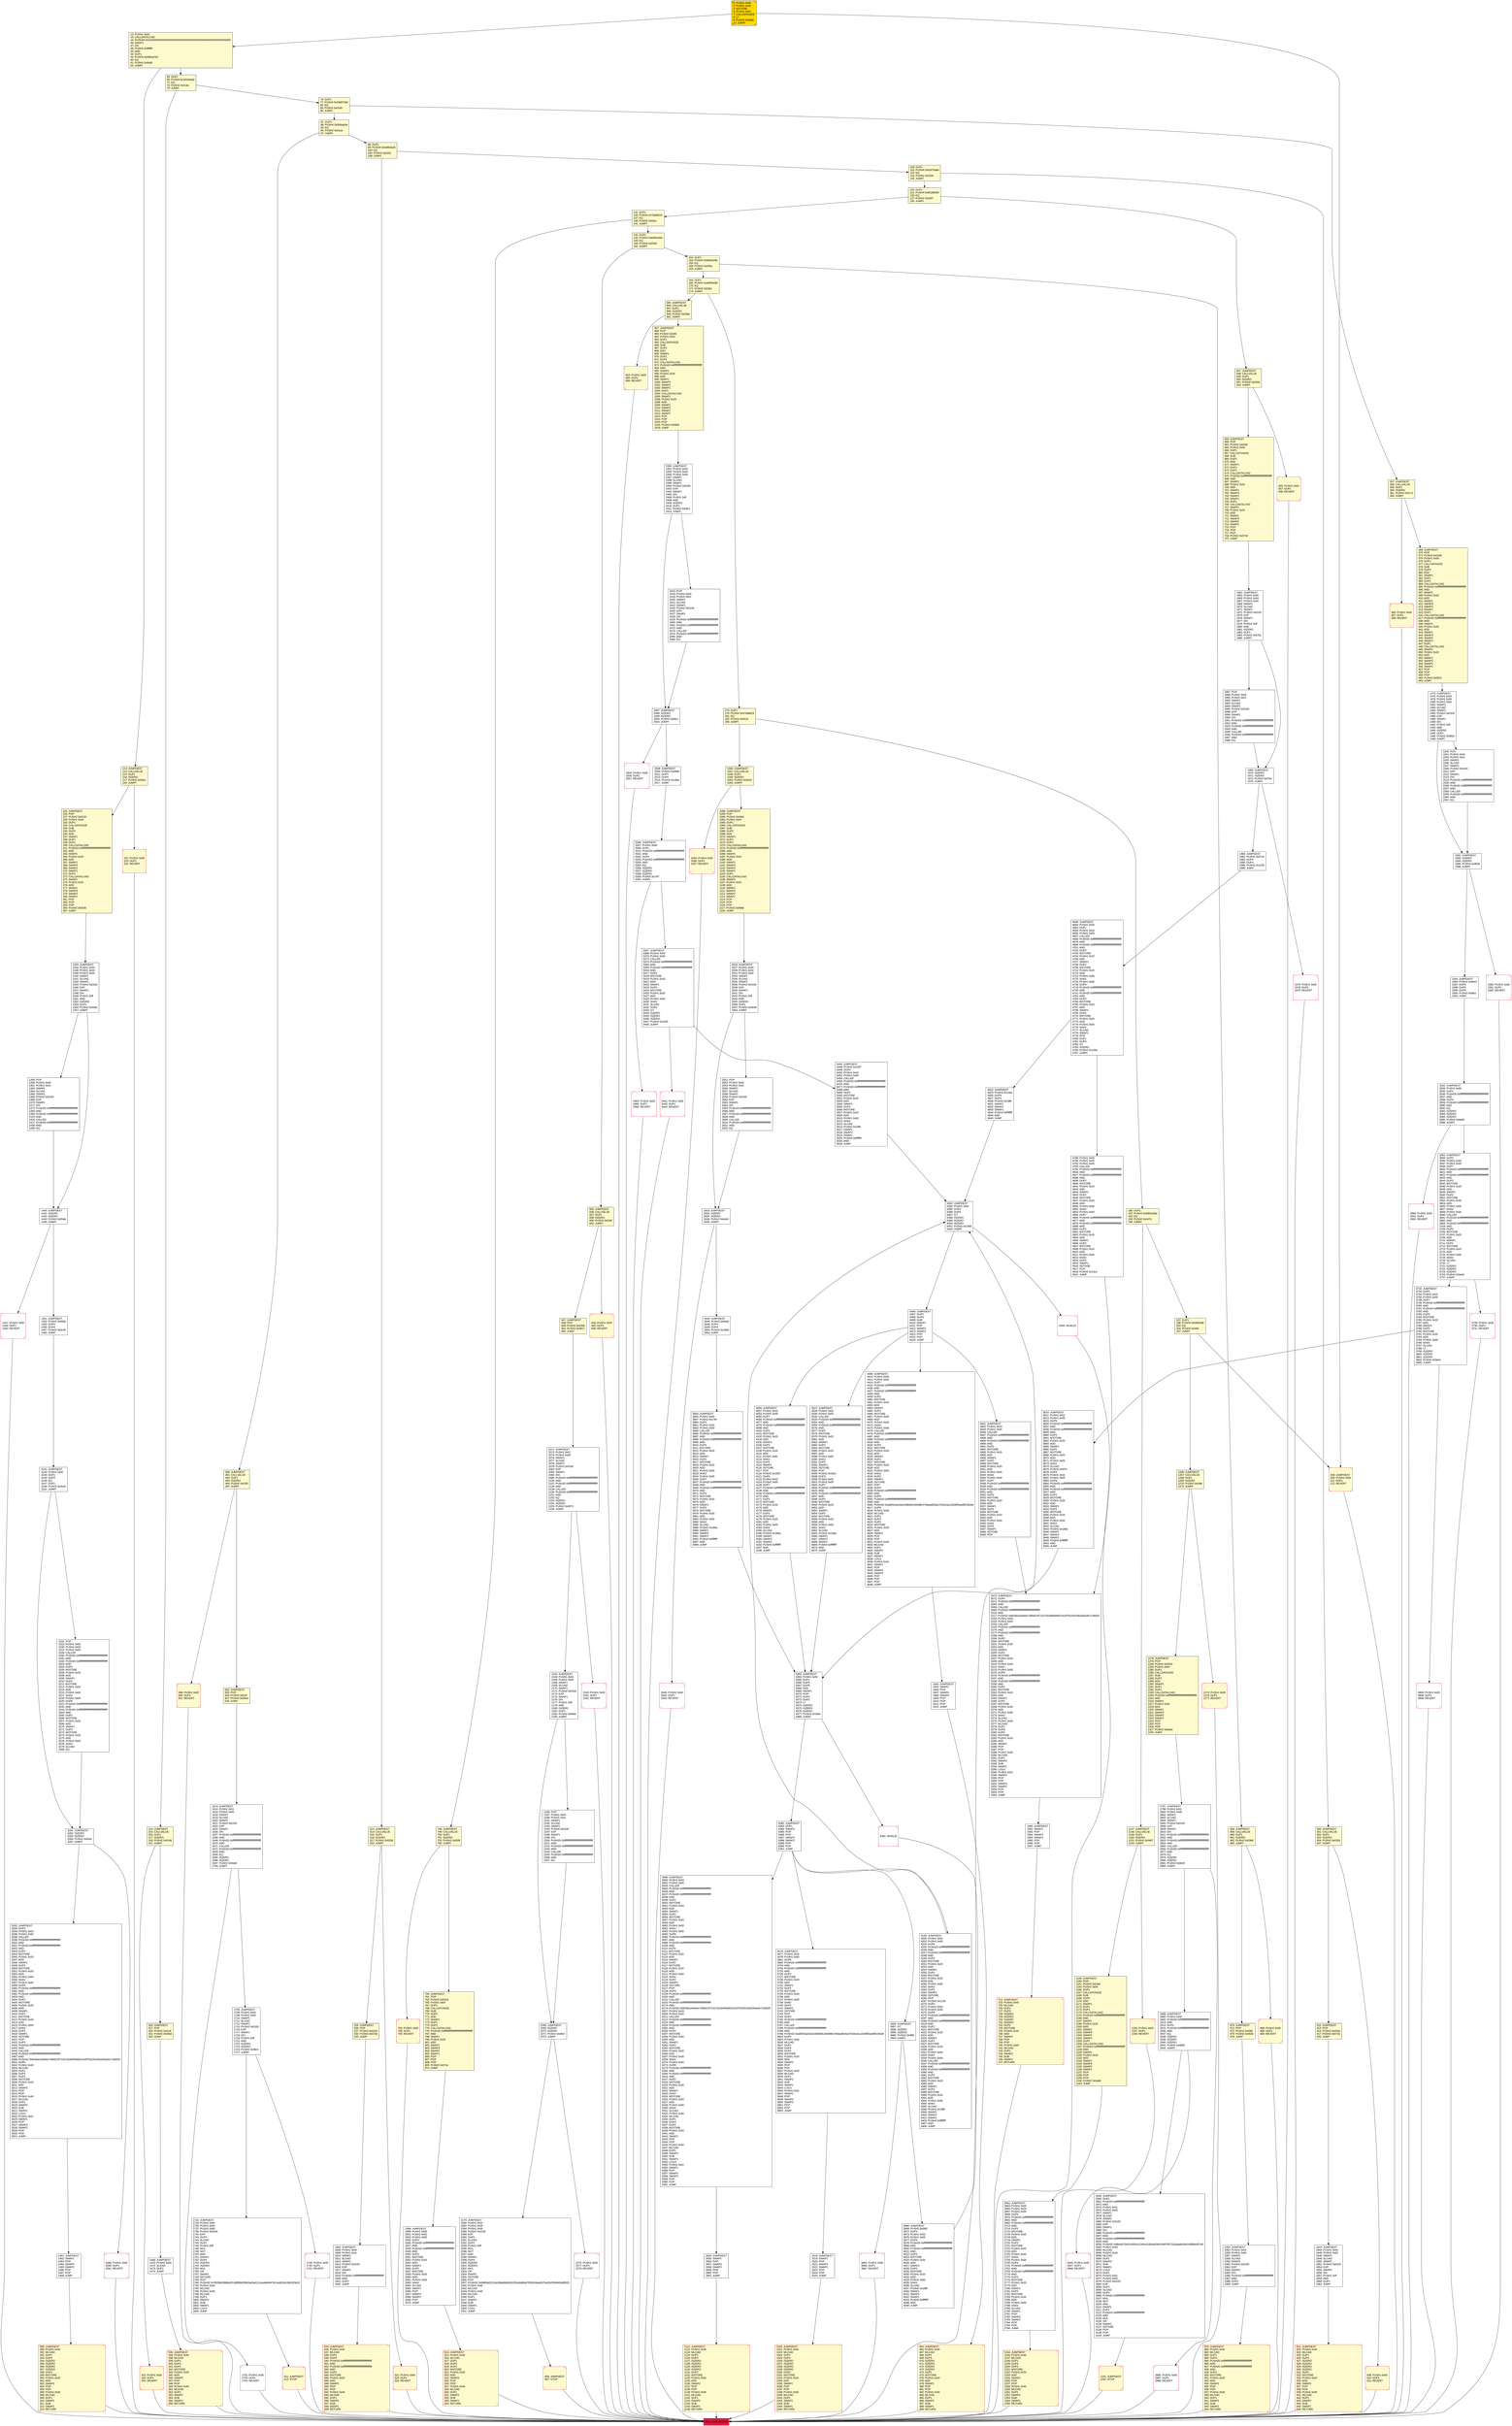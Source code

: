digraph G {
bgcolor=transparent rankdir=UD;
node [shape=box style=filled color=black fillcolor=white fontname=arial fontcolor=black];
957 [label="957: JUMPDEST\l958: POP\l959: PUSH2 0x03fc\l962: PUSH1 0x04\l964: DUP1\l965: CALLDATASIZE\l966: SUB\l967: DUP2\l968: ADD\l969: SWAP1\l970: DUP1\l971: DUP1\l972: CALLDATALOAD\l973: PUSH20 0xffffffffffffffffffffffffffffffffffffffff\l994: AND\l995: SWAP1\l996: PUSH1 0x20\l998: ADD\l999: SWAP1\l1000: SWAP3\l1001: SWAP2\l1002: SWAP1\l1003: DUP1\l1004: CALLDATALOAD\l1005: SWAP1\l1006: PUSH1 0x20\l1008: ADD\l1009: SWAP1\l1010: SWAP3\l1011: SWAP2\l1012: SWAP1\l1013: POP\l1014: POP\l1015: POP\l1016: PUSH2 0x0956\l1019: JUMP\l" fillcolor=lemonchiffon ];
1604 [label="1604: JUMPDEST\l1605: SWAP1\l1606: POP\l1607: SWAP4\l1608: SWAP3\l1609: POP\l1610: POP\l1611: POP\l1612: JUMP\l" ];
164 [label="164: DUP1\l165: PUSH4 0xa9059cbb\l170: EQ\l171: PUSH2 0x03b1\l174: JUMPI\l" fillcolor=lemonchiffon ];
1701 [label="1701: PUSH1 0x00\l1703: DUP1\l1704: REVERT\l" shape=Msquare color=crimson ];
2644 [label="2644: JUMPDEST\l2645: PUSH2 0x0a5e\l2648: DUP4\l2649: DUP4\l2650: PUSH2 0x16de\l2653: JUMP\l" ];
142 [label="142: DUP1\l143: PUSH4 0x8456cb59\l148: EQ\l149: PUSH2 0x0343\l152: JUMPI\l" fillcolor=lemonchiffon ];
1447 [label="1447: PUSH1 0x00\l1449: DUP1\l1450: REVERT\l" shape=Msquare color=crimson ];
213 [label="213: JUMPDEST\l214: CALLVALUE\l215: DUP1\l216: ISZERO\l217: PUSH2 0x00e1\l220: JUMPI\l" fillcolor=lemonchiffon ];
1469 [label="1469: JUMPDEST\l1470: PUSH1 0x00\l1472: SLOAD\l1473: DUP2\l1474: JUMP\l" ];
2071 [label="2071: JUMPDEST\l2072: PUSH1 0x01\l2074: PUSH1 0x00\l2076: SWAP1\l2077: SLOAD\l2078: SWAP1\l2079: PUSH2 0x0100\l2082: EXP\l2083: SWAP1\l2084: DIV\l2085: PUSH20 0xffffffffffffffffffffffffffffffffffffffff\l2106: AND\l2107: PUSH20 0xffffffffffffffffffffffffffffffffffffffff\l2128: AND\l2129: CALLER\l2130: PUSH20 0xffffffffffffffffffffffffffffffffffffffff\l2151: AND\l2152: EQ\l2153: ISZERO\l2154: ISZERO\l2155: PUSH2 0x0873\l2158: JUMPI\l" ];
647 [label="647: JUMPDEST\l648: CALLVALUE\l649: DUP1\l650: ISZERO\l651: PUSH2 0x0293\l654: JUMPI\l" fillcolor=lemonchiffon ];
4409 [label="4409: JUMPDEST\l4410: PUSH1 0x03\l4412: PUSH1 0x00\l4414: DUP7\l4415: PUSH20 0xffffffffffffffffffffffffffffffffffffffff\l4436: AND\l4437: PUSH20 0xffffffffffffffffffffffffffffffffffffffff\l4458: AND\l4459: DUP2\l4460: MSTORE\l4461: PUSH1 0x20\l4463: ADD\l4464: SWAP1\l4465: DUP2\l4466: MSTORE\l4467: PUSH1 0x20\l4469: ADD\l4470: PUSH1 0x00\l4472: SHA3\l4473: PUSH1 0x00\l4475: CALLER\l4476: PUSH20 0xffffffffffffffffffffffffffffffffffffffff\l4497: AND\l4498: PUSH20 0xffffffffffffffffffffffffffffffffffffffff\l4519: AND\l4520: DUP2\l4521: MSTORE\l4522: PUSH1 0x20\l4524: ADD\l4525: SWAP1\l4526: DUP2\l4527: MSTORE\l4528: PUSH1 0x20\l4530: ADD\l4531: PUSH1 0x00\l4533: SHA3\l4534: DUP2\l4535: SWAP1\l4536: SSTORE\l4537: POP\l4538: DUP3\l4539: PUSH20 0xffffffffffffffffffffffffffffffffffffffff\l4560: AND\l4561: DUP5\l4562: PUSH20 0xffffffffffffffffffffffffffffffffffffffff\l4583: AND\l4584: PUSH32 0xddf252ad1be2c89b69c2b068fc378daa952ba7f163c4a11628f55a4df523b3ef\l4617: DUP5\l4618: PUSH1 0x40\l4620: MLOAD\l4621: DUP1\l4622: DUP3\l4623: DUP2\l4624: MSTORE\l4625: PUSH1 0x20\l4627: ADD\l4628: SWAP2\l4629: POP\l4630: POP\l4631: PUSH1 0x40\l4633: MLOAD\l4634: DUP1\l4635: SWAP2\l4636: SUB\l4637: SWAP1\l4638: LOG3\l4639: PUSH1 0x01\l4641: SWAP1\l4642: POP\l4643: SWAP4\l4644: SWAP3\l4645: POP\l4646: POP\l4647: POP\l4648: JUMP\l" ];
6417 [label="6417: EXIT BLOCK\l" fillcolor=crimson ];
2268 [label="2268: JUMPDEST\l2269: ISZERO\l2270: ISZERO\l2271: PUSH2 0x08e7\l2274: JUMPI\l" ];
13 [label="13: PUSH1 0x00\l15: CALLDATALOAD\l16: PUSH29 0x0100000000000000000000000000000000000000000000000000000000\l46: SWAP1\l47: DIV\l48: PUSH4 0xffffffff\l53: AND\l54: DUP1\l55: PUSH4 0x095ea7b3\l60: EQ\l61: PUSH2 0x00d5\l64: JUMPI\l" fillcolor=lemonchiffon ];
1461 [label="1461: JUMPDEST\l1462: SWAP1\l1463: POP\l1464: SWAP3\l1465: SWAP2\l1466: POP\l1467: POP\l1468: JUMP\l" ];
659 [label="659: JUMPDEST\l660: POP\l661: PUSH2 0x02d2\l664: PUSH1 0x04\l666: DUP1\l667: CALLDATASIZE\l668: SUB\l669: DUP2\l670: ADD\l671: SWAP1\l672: DUP1\l673: DUP1\l674: CALLDATALOAD\l675: PUSH20 0xffffffffffffffffffffffffffffffffffffffff\l696: AND\l697: SWAP1\l698: PUSH1 0x20\l700: ADD\l701: SWAP1\l702: SWAP3\l703: SWAP2\l704: SWAP1\l705: DUP1\l706: CALLDATALOAD\l707: SWAP1\l708: PUSH1 0x20\l710: ADD\l711: SWAP1\l712: SWAP3\l713: SWAP2\l714: SWAP1\l715: POP\l716: POP\l717: POP\l718: PUSH2 0x0746\l721: JUMP\l" fillcolor=lemonchiffon ];
2163 [label="2163: JUMPDEST\l2164: PUSH1 0x04\l2166: PUSH1 0x00\l2168: SWAP1\l2169: SLOAD\l2170: SWAP1\l2171: PUSH2 0x0100\l2174: EXP\l2175: SWAP1\l2176: DIV\l2177: PUSH1 0xff\l2179: AND\l2180: ISZERO\l2181: DUP1\l2182: PUSH2 0x08dc\l2185: JUMPI\l" ];
369 [label="369: JUMPDEST\l370: POP\l371: PUSH2 0x01d0\l374: PUSH1 0x04\l376: DUP1\l377: CALLDATASIZE\l378: SUB\l379: DUP2\l380: ADD\l381: SWAP1\l382: DUP1\l383: DUP1\l384: CALLDATALOAD\l385: PUSH20 0xffffffffffffffffffffffffffffffffffffffff\l406: AND\l407: SWAP1\l408: PUSH1 0x20\l410: ADD\l411: SWAP1\l412: SWAP3\l413: SWAP2\l414: SWAP1\l415: DUP1\l416: CALLDATALOAD\l417: PUSH20 0xffffffffffffffffffffffffffffffffffffffff\l438: AND\l439: SWAP1\l440: PUSH1 0x20\l442: ADD\l443: SWAP1\l444: SWAP3\l445: SWAP2\l446: SWAP1\l447: DUP1\l448: CALLDATALOAD\l449: SWAP1\l450: PUSH1 0x20\l452: ADD\l453: SWAP1\l454: SWAP3\l455: SWAP2\l456: SWAP1\l457: POP\l458: POP\l459: POP\l460: PUSH2 0x05c3\l463: JUMP\l" fillcolor=lemonchiffon ];
953 [label="953: PUSH1 0x00\l955: DUP1\l956: REVERT\l" fillcolor=lemonchiffon shape=Msquare color=crimson ];
1976 [label="1976: PUSH1 0x00\l1978: DUP1\l1979: REVERT\l" shape=Msquare color=crimson ];
513 [label="513: JUMPDEST\l514: CALLVALUE\l515: DUP1\l516: ISZERO\l517: PUSH2 0x020d\l520: JUMPI\l" fillcolor=lemonchiffon ];
2662 [label="2662: JUMPDEST\l2663: PUSH1 0x00\l2665: PUSH1 0x03\l2667: PUSH1 0x00\l2669: DUP5\l2670: PUSH20 0xffffffffffffffffffffffffffffffffffffffff\l2691: AND\l2692: PUSH20 0xffffffffffffffffffffffffffffffffffffffff\l2713: AND\l2714: DUP2\l2715: MSTORE\l2716: PUSH1 0x20\l2718: ADD\l2719: SWAP1\l2720: DUP2\l2721: MSTORE\l2722: PUSH1 0x20\l2724: ADD\l2725: PUSH1 0x00\l2727: SHA3\l2728: PUSH1 0x00\l2730: DUP4\l2731: PUSH20 0xffffffffffffffffffffffffffffffffffffffff\l2752: AND\l2753: PUSH20 0xffffffffffffffffffffffffffffffffffffffff\l2774: AND\l2775: DUP2\l2776: MSTORE\l2777: PUSH1 0x20\l2779: ADD\l2780: SWAP1\l2781: DUP2\l2782: MSTORE\l2783: PUSH1 0x20\l2785: ADD\l2786: PUSH1 0x00\l2788: SHA3\l2789: SLOAD\l2790: SWAP1\l2791: POP\l2792: SWAP3\l2793: SWAP2\l2794: POP\l2795: POP\l2796: JUMP\l" ];
288 [label="288: JUMPDEST\l289: PUSH1 0x40\l291: MLOAD\l292: DUP1\l293: DUP3\l294: ISZERO\l295: ISZERO\l296: ISZERO\l297: ISZERO\l298: DUP2\l299: MSTORE\l300: PUSH1 0x20\l302: ADD\l303: SWAP2\l304: POP\l305: POP\l306: PUSH1 0x40\l308: MLOAD\l309: DUP1\l310: SWAP2\l311: SUB\l312: SWAP1\l313: RETURN\l" fillcolor=lemonchiffon shape=Msquare color=crimson ];
1046 [label="1046: JUMPDEST\l1047: CALLVALUE\l1048: DUP1\l1049: ISZERO\l1050: PUSH2 0x0422\l1053: JUMPI\l" fillcolor=lemonchiffon ];
5854 [label="5854: JUMPDEST\l5855: PUSH1 0x00\l5857: PUSH2 0x176f\l5860: DUP3\l5861: PUSH1 0x03\l5863: PUSH1 0x00\l5865: CALLER\l5866: PUSH20 0xffffffffffffffffffffffffffffffffffffffff\l5887: AND\l5888: PUSH20 0xffffffffffffffffffffffffffffffffffffffff\l5909: AND\l5910: DUP2\l5911: MSTORE\l5912: PUSH1 0x20\l5914: ADD\l5915: SWAP1\l5916: DUP2\l5917: MSTORE\l5918: PUSH1 0x20\l5920: ADD\l5921: PUSH1 0x00\l5923: SHA3\l5924: PUSH1 0x00\l5926: DUP7\l5927: PUSH20 0xffffffffffffffffffffffffffffffffffffffff\l5948: AND\l5949: PUSH20 0xffffffffffffffffffffffffffffffffffffffff\l5970: AND\l5971: DUP2\l5972: MSTORE\l5973: PUSH1 0x20\l5975: ADD\l5976: SWAP1\l5977: DUP2\l5978: MSTORE\l5979: PUSH1 0x20\l5981: ADD\l5982: PUSH1 0x00\l5984: SHA3\l5985: SLOAD\l5986: PUSH2 0x18da\l5989: SWAP1\l5990: SWAP2\l5991: SWAP1\l5992: PUSH4 0xffffffff\l5997: AND\l5998: JUMP\l" ];
2945 [label="2945: PUSH1 0x00\l2947: DUP1\l2948: REVERT\l" shape=Msquare color=crimson ];
1155 [label="1155: PUSH1 0x00\l1157: DUP1\l1158: REVERT\l" fillcolor=lemonchiffon shape=Msquare color=crimson ];
5070 [label="5070: JUMPDEST\l5071: DUP4\l5072: PUSH20 0xffffffffffffffffffffffffffffffffffffffff\l5093: AND\l5094: CALLER\l5095: PUSH20 0xffffffffffffffffffffffffffffffffffffffff\l5116: AND\l5117: PUSH32 0x8c5be1e5ebec7d5bd14f71427d1e84f3dd0314c0f7b2291e5b200ac8c7c3b925\l5150: PUSH1 0x03\l5152: PUSH1 0x00\l5154: CALLER\l5155: PUSH20 0xffffffffffffffffffffffffffffffffffffffff\l5176: AND\l5177: PUSH20 0xffffffffffffffffffffffffffffffffffffffff\l5198: AND\l5199: DUP2\l5200: MSTORE\l5201: PUSH1 0x20\l5203: ADD\l5204: SWAP1\l5205: DUP2\l5206: MSTORE\l5207: PUSH1 0x20\l5209: ADD\l5210: PUSH1 0x00\l5212: SHA3\l5213: PUSH1 0x00\l5215: DUP9\l5216: PUSH20 0xffffffffffffffffffffffffffffffffffffffff\l5237: AND\l5238: PUSH20 0xffffffffffffffffffffffffffffffffffffffff\l5259: AND\l5260: DUP2\l5261: MSTORE\l5262: PUSH1 0x20\l5264: ADD\l5265: SWAP1\l5266: DUP2\l5267: MSTORE\l5268: PUSH1 0x20\l5270: ADD\l5271: PUSH1 0x00\l5273: SHA3\l5274: SLOAD\l5275: PUSH1 0x40\l5277: MLOAD\l5278: DUP1\l5279: DUP3\l5280: DUP2\l5281: MSTORE\l5282: PUSH1 0x20\l5284: ADD\l5285: SWAP2\l5286: POP\l5287: POP\l5288: PUSH1 0x40\l5290: MLOAD\l5291: DUP1\l5292: SWAP2\l5293: SUB\l5294: SWAP1\l5295: LOG3\l5296: PUSH1 0x01\l5298: SWAP2\l5299: POP\l5300: POP\l5301: SWAP3\l5302: SWAP2\l5303: POP\l5304: POP\l5305: JUMP\l" ];
2390 [label="2390: JUMPDEST\l2391: PUSH1 0x00\l2393: PUSH1 0x04\l2395: PUSH1 0x00\l2397: SWAP1\l2398: SLOAD\l2399: SWAP1\l2400: PUSH2 0x0100\l2403: EXP\l2404: SWAP1\l2405: DIV\l2406: PUSH1 0xff\l2408: AND\l2409: ISZERO\l2410: DUP1\l2411: PUSH2 0x09c1\l2414: JUMPI\l" ];
2497 [label="2497: JUMPDEST\l2498: ISZERO\l2499: ISZERO\l2500: PUSH2 0x09cc\l2503: JUMPI\l" ];
225 [label="225: JUMPDEST\l226: POP\l227: PUSH2 0x0120\l230: PUSH1 0x04\l232: DUP1\l233: CALLDATASIZE\l234: SUB\l235: DUP2\l236: ADD\l237: SWAP1\l238: DUP1\l239: DUP1\l240: CALLDATALOAD\l241: PUSH20 0xffffffffffffffffffffffffffffffffffffffff\l262: AND\l263: SWAP1\l264: PUSH1 0x20\l266: ADD\l267: SWAP1\l268: SWAP3\l269: SWAP2\l270: SWAP1\l271: DUP1\l272: CALLDATALOAD\l273: SWAP1\l274: PUSH1 0x20\l276: ADD\l277: SWAP1\l278: SWAP3\l279: SWAP2\l280: SWAP1\l281: POP\l282: POP\l283: POP\l284: PUSH2 0x0535\l287: JUMP\l" fillcolor=lemonchiffon ];
5445 [label="5445: JUMPDEST\l5446: PUSH2 0x1597\l5449: DUP3\l5450: PUSH1 0x02\l5452: PUSH1 0x00\l5454: CALLER\l5455: PUSH20 0xffffffffffffffffffffffffffffffffffffffff\l5476: AND\l5477: PUSH20 0xffffffffffffffffffffffffffffffffffffffff\l5498: AND\l5499: DUP2\l5500: MSTORE\l5501: PUSH1 0x20\l5503: ADD\l5504: SWAP1\l5505: DUP2\l5506: MSTORE\l5507: PUSH1 0x20\l5509: ADD\l5510: PUSH1 0x00\l5512: SHA3\l5513: SLOAD\l5514: PUSH2 0x18f8\l5517: SWAP1\l5518: SWAP2\l5519: SWAP1\l5520: PUSH4 0xffffffff\l5525: AND\l5526: JUMP\l" ];
655 [label="655: PUSH1 0x00\l657: DUP1\l658: REVERT\l" fillcolor=lemonchiffon shape=Msquare color=crimson ];
4199 [label="4199: JUMPDEST\l4200: PUSH1 0x02\l4202: PUSH1 0x00\l4204: DUP6\l4205: PUSH20 0xffffffffffffffffffffffffffffffffffffffff\l4226: AND\l4227: PUSH20 0xffffffffffffffffffffffffffffffffffffffff\l4248: AND\l4249: DUP2\l4250: MSTORE\l4251: PUSH1 0x20\l4253: ADD\l4254: SWAP1\l4255: DUP2\l4256: MSTORE\l4257: PUSH1 0x20\l4259: ADD\l4260: PUSH1 0x00\l4262: SHA3\l4263: DUP2\l4264: SWAP1\l4265: SSTORE\l4266: POP\l4267: PUSH2 0x1139\l4270: DUP3\l4271: PUSH1 0x03\l4273: PUSH1 0x00\l4275: DUP8\l4276: PUSH20 0xffffffffffffffffffffffffffffffffffffffff\l4297: AND\l4298: PUSH20 0xffffffffffffffffffffffffffffffffffffffff\l4319: AND\l4320: DUP2\l4321: MSTORE\l4322: PUSH1 0x20\l4324: ADD\l4325: SWAP1\l4326: DUP2\l4327: MSTORE\l4328: PUSH1 0x20\l4330: ADD\l4331: PUSH1 0x00\l4333: SHA3\l4334: PUSH1 0x00\l4336: CALLER\l4337: PUSH20 0xffffffffffffffffffffffffffffffffffffffff\l4358: AND\l4359: PUSH20 0xffffffffffffffffffffffffffffffffffffffff\l4380: AND\l4381: DUP2\l4382: MSTORE\l4383: PUSH1 0x20\l4385: ADD\l4386: SWAP1\l4387: DUP2\l4388: MSTORE\l4389: PUSH1 0x20\l4391: ADD\l4392: PUSH1 0x00\l4394: SHA3\l4395: SLOAD\l4396: PUSH2 0x18f8\l4399: SWAP1\l4400: SWAP2\l4401: SWAP1\l4402: PUSH4 0xffffffff\l4407: AND\l4408: JUMP\l" ];
3728 [label="3728: PUSH1 0x00\l3730: DUP1\l3731: REVERT\l" shape=Msquare color=crimson ];
1333 [label="1333: JUMPDEST\l1334: PUSH1 0x00\l1336: PUSH1 0x04\l1338: PUSH1 0x00\l1340: SWAP1\l1341: SLOAD\l1342: SWAP1\l1343: PUSH2 0x0100\l1346: EXP\l1347: SWAP1\l1348: DIV\l1349: PUSH1 0xff\l1351: AND\l1352: ISZERO\l1353: DUP1\l1354: PUSH2 0x05a0\l1357: JUMPI\l" ];
3281 [label="3281: JUMPDEST\l3282: ISZERO\l3283: ISZERO\l3284: PUSH2 0x0cdc\l3287: JUMPI\l" ];
1159 [label="1159: JUMPDEST\l1160: POP\l1161: PUSH2 0x04dc\l1164: PUSH1 0x04\l1166: DUP1\l1167: CALLDATASIZE\l1168: SUB\l1169: DUP2\l1170: ADD\l1171: SWAP1\l1172: DUP1\l1173: DUP1\l1174: CALLDATALOAD\l1175: PUSH20 0xffffffffffffffffffffffffffffffffffffffff\l1196: AND\l1197: SWAP1\l1198: PUSH1 0x20\l1200: ADD\l1201: SWAP1\l1202: SWAP3\l1203: SWAP2\l1204: SWAP1\l1205: DUP1\l1206: CALLDATALOAD\l1207: PUSH20 0xffffffffffffffffffffffffffffffffffffffff\l1228: AND\l1229: SWAP1\l1230: PUSH1 0x20\l1232: ADD\l1233: SWAP1\l1234: SWAP3\l1235: SWAP2\l1236: SWAP1\l1237: POP\l1238: POP\l1239: POP\l1240: PUSH2 0x0a66\l1243: JUMP\l" fillcolor=lemonchiffon ];
1732 [label="1732: JUMPDEST\l1733: PUSH1 0x00\l1735: PUSH1 0x04\l1737: PUSH1 0x00\l1739: PUSH2 0x0100\l1742: EXP\l1743: DUP2\l1744: SLOAD\l1745: DUP2\l1746: PUSH1 0xff\l1748: MUL\l1749: NOT\l1750: AND\l1751: SWAP1\l1752: DUP4\l1753: ISZERO\l1754: ISZERO\l1755: MUL\l1756: OR\l1757: SWAP1\l1758: SSTORE\l1759: POP\l1760: PUSH32 0x7805862f689e2f13df9f062ff482ad3ad112aca9e0847911ed832e158c525b33\l1793: PUSH1 0x40\l1795: MLOAD\l1796: PUSH1 0x40\l1798: MLOAD\l1799: DUP1\l1800: SWAP2\l1801: SUB\l1802: SWAP1\l1803: LOG1\l1804: JUMP\l" ];
6392 [label="6392: JUMPDEST\l6393: PUSH1 0x00\l6395: DUP3\l6396: DUP3\l6397: GT\l6398: ISZERO\l6399: ISZERO\l6400: ISZERO\l6401: PUSH2 0x1906\l6404: JUMPI\l" ];
1998 [label="1998: JUMPDEST\l1999: PUSH1 0x00\l2001: PUSH1 0x02\l2003: PUSH1 0x00\l2005: DUP4\l2006: PUSH20 0xffffffffffffffffffffffffffffffffffffffff\l2027: AND\l2028: PUSH20 0xffffffffffffffffffffffffffffffffffffffff\l2049: AND\l2050: DUP2\l2051: MSTORE\l2052: PUSH1 0x20\l2054: ADD\l2055: SWAP1\l2056: DUP2\l2057: MSTORE\l2058: PUSH1 0x20\l2060: ADD\l2061: PUSH1 0x00\l2063: SHA3\l2064: SLOAD\l2065: SWAP1\l2066: POP\l2067: SWAP2\l2068: SWAP1\l2069: POP\l2070: JUMP\l" ];
1451 [label="1451: JUMPDEST\l1452: PUSH2 0x05b5\l1455: DUP4\l1456: DUP4\l1457: PUSH2 0x0c45\l1460: JUMP\l" ];
4922 [label="4922: JUMPDEST\l4923: PUSH2 0x134d\l4926: DUP4\l4927: DUP3\l4928: PUSH2 0x18f8\l4931: SWAP1\l4932: SWAP2\l4933: SWAP1\l4934: PUSH4 0xffffffff\l4939: AND\l4940: JUMP\l" ];
326 [label="326: JUMPDEST\l327: POP\l328: PUSH2 0x014f\l331: PUSH2 0x05bd\l334: JUMP\l" fillcolor=lemonchiffon ];
879 [label="879: JUMPDEST\l880: PUSH1 0x40\l882: MLOAD\l883: DUP1\l884: DUP3\l885: PUSH20 0xffffffffffffffffffffffffffffffffffffffff\l906: AND\l907: PUSH20 0xffffffffffffffffffffffffffffffffffffffff\l928: AND\l929: DUP2\l930: MSTORE\l931: PUSH1 0x20\l933: ADD\l934: SWAP2\l935: POP\l936: POP\l937: PUSH1 0x40\l939: MLOAD\l940: DUP1\l941: SWAP2\l942: SUB\l943: SWAP1\l944: RETURN\l" fillcolor=lemonchiffon shape=Msquare color=crimson ];
87 [label="87: DUP1\l88: PUSH4 0x3f4ba83a\l93: EQ\l94: PUSH2 0x01ea\l97: JUMPI\l" fillcolor=lemonchiffon ];
6406 [label="6406: JUMPDEST\l6407: DUP2\l6408: DUP4\l6409: SUB\l6410: SWAP1\l6411: POP\l6412: SWAP3\l6413: SWAP2\l6414: POP\l6415: POP\l6416: JUMP\l" ];
197 [label="197: DUP1\l198: PUSH4 0xf2fde38b\l203: EQ\l204: PUSH2 0x04f2\l207: JUMPI\l" fillcolor=lemonchiffon ];
2275 [label="2275: PUSH1 0x00\l2277: DUP1\l2278: REVERT\l" shape=Msquare color=crimson ];
847 [label="847: JUMPDEST\l848: POP\l849: PUSH2 0x0358\l852: PUSH2 0x0817\l855: JUMP\l" fillcolor=lemonchiffon ];
534 [label="534: JUMPDEST\l535: PUSH1 0x40\l537: MLOAD\l538: DUP1\l539: DUP3\l540: PUSH20 0xffffffffffffffffffffffffffffffffffffffff\l561: AND\l562: PUSH20 0xffffffffffffffffffffffffffffffffffffffff\l583: AND\l584: DUP2\l585: MSTORE\l586: PUSH1 0x20\l588: ADD\l589: SWAP2\l590: POP\l591: POP\l592: PUSH1 0x40\l594: MLOAD\l595: DUP1\l596: SWAP2\l597: SUB\l598: SWAP1\l599: RETURN\l" fillcolor=lemonchiffon shape=Msquare color=crimson ];
1278 [label="1278: JUMPDEST\l1279: POP\l1280: PUSH2 0x0533\l1283: PUSH1 0x04\l1285: DUP1\l1286: CALLDATASIZE\l1287: SUB\l1288: DUP2\l1289: ADD\l1290: SWAP1\l1291: DUP1\l1292: DUP1\l1293: CALLDATALOAD\l1294: PUSH20 0xffffffffffffffffffffffffffffffffffffffff\l1315: AND\l1316: SWAP1\l1317: PUSH1 0x20\l1319: ADD\l1320: SWAP1\l1321: SWAP3\l1322: SWAP2\l1323: SWAP1\l1324: POP\l1325: POP\l1326: POP\l1327: PUSH2 0x0aed\l1330: JUMP\l" fillcolor=lemonchiffon ];
1862 [label="1862: JUMPDEST\l1863: PUSH1 0x00\l1865: PUSH1 0x04\l1867: PUSH1 0x00\l1869: SWAP1\l1870: SLOAD\l1871: SWAP1\l1872: PUSH2 0x0100\l1875: EXP\l1876: SWAP1\l1877: DIV\l1878: PUSH1 0xff\l1880: AND\l1881: ISZERO\l1882: DUP1\l1883: PUSH2 0x07b1\l1886: JUMPI\l" ];
1805 [label="1805: JUMPDEST\l1806: PUSH1 0x04\l1808: PUSH1 0x01\l1810: SWAP1\l1811: SLOAD\l1812: SWAP1\l1813: PUSH2 0x0100\l1816: EXP\l1817: SWAP1\l1818: DIV\l1819: PUSH20 0xffffffffffffffffffffffffffffffffffffffff\l1840: AND\l1841: DUP2\l1842: JUMP\l" ];
2508 [label="2508: JUMPDEST\l2509: PUSH2 0x09d6\l2512: DUP4\l2513: DUP4\l2514: PUSH2 0x14ba\l2517: JUMP\l" ];
4649 [label="4649: JUMPDEST\l4650: PUSH1 0x00\l4652: DUP1\l4653: PUSH1 0x03\l4655: PUSH1 0x00\l4657: CALLER\l4658: PUSH20 0xffffffffffffffffffffffffffffffffffffffff\l4679: AND\l4680: PUSH20 0xffffffffffffffffffffffffffffffffffffffff\l4701: AND\l4702: DUP2\l4703: MSTORE\l4704: PUSH1 0x20\l4706: ADD\l4707: SWAP1\l4708: DUP2\l4709: MSTORE\l4710: PUSH1 0x20\l4712: ADD\l4713: PUSH1 0x00\l4715: SHA3\l4716: PUSH1 0x00\l4718: DUP6\l4719: PUSH20 0xffffffffffffffffffffffffffffffffffffffff\l4740: AND\l4741: PUSH20 0xffffffffffffffffffffffffffffffffffffffff\l4762: AND\l4763: DUP2\l4764: MSTORE\l4765: PUSH1 0x20\l4767: ADD\l4768: SWAP1\l4769: DUP2\l4770: MSTORE\l4771: PUSH1 0x20\l4773: ADD\l4774: PUSH1 0x00\l4776: SHA3\l4777: SLOAD\l4778: SWAP1\l4779: POP\l4780: DUP1\l4781: DUP4\l4782: GT\l4783: ISZERO\l4784: PUSH2 0x133a\l4787: JUMPI\l" ];
621 [label="621: JUMPDEST\l622: PUSH1 0x40\l624: MLOAD\l625: DUP1\l626: DUP3\l627: ISZERO\l628: ISZERO\l629: ISZERO\l630: ISZERO\l631: DUP2\l632: MSTORE\l633: PUSH1 0x20\l635: ADD\l636: SWAP2\l637: POP\l638: POP\l639: PUSH1 0x40\l641: MLOAD\l642: DUP1\l643: SWAP2\l644: SUB\l645: SWAP1\l646: RETURN\l" fillcolor=lemonchiffon shape=Msquare color=crimson ];
5363 [label="5363: PUSH1 0x00\l5365: DUP1\l5366: REVERT\l" shape=Msquare color=crimson ];
6381 [label="6381: INVALID\l" shape=Msquare color=crimson ];
498 [label="498: PUSH1 0x00\l500: DUP1\l501: REVERT\l" fillcolor=lemonchiffon shape=Msquare color=crimson ];
756 [label="756: PUSH1 0x00\l758: DUP1\l759: REVERT\l" fillcolor=lemonchiffon shape=Msquare color=crimson ];
1274 [label="1274: PUSH1 0x00\l1276: DUP1\l1277: REVERT\l" fillcolor=lemonchiffon shape=Msquare color=crimson ];
357 [label="357: JUMPDEST\l358: CALLVALUE\l359: DUP1\l360: ISZERO\l361: PUSH2 0x0171\l364: JUMPI\l" fillcolor=lemonchiffon ];
1121 [label="1121: JUMPDEST\l1122: PUSH1 0x40\l1124: MLOAD\l1125: DUP1\l1126: DUP3\l1127: ISZERO\l1128: ISZERO\l1129: ISZERO\l1130: ISZERO\l1131: DUP2\l1132: MSTORE\l1133: PUSH1 0x20\l1135: ADD\l1136: SWAP2\l1137: POP\l1138: POP\l1139: PUSH1 0x40\l1141: MLOAD\l1142: DUP1\l1143: SWAP2\l1144: SUB\l1145: SWAP1\l1146: RETURN\l" fillcolor=lemonchiffon shape=Msquare color=crimson ];
2279 [label="2279: JUMPDEST\l2280: PUSH1 0x01\l2282: PUSH1 0x04\l2284: PUSH1 0x00\l2286: PUSH2 0x0100\l2289: EXP\l2290: DUP2\l2291: SLOAD\l2292: DUP2\l2293: PUSH1 0xff\l2295: MUL\l2296: NOT\l2297: AND\l2298: SWAP1\l2299: DUP4\l2300: ISZERO\l2301: ISZERO\l2302: MUL\l2303: OR\l2304: SWAP1\l2305: SSTORE\l2306: POP\l2307: PUSH32 0x6985a02210a168e66602d3235cb6db0e70f92b3ba4d376a33c0f3d9434bff625\l2340: PUSH1 0x40\l2342: MLOAD\l2343: PUSH1 0x40\l2345: MLOAD\l2346: DUP1\l2347: SWAP2\l2348: SUB\l2349: SWAP1\l2350: LOG1\l2351: JUMP\l" ];
2415 [label="2415: POP\l2416: PUSH1 0x04\l2418: PUSH1 0x01\l2420: SWAP1\l2421: SLOAD\l2422: SWAP1\l2423: PUSH2 0x0100\l2426: EXP\l2427: SWAP1\l2428: DIV\l2429: PUSH20 0xffffffffffffffffffffffffffffffffffffffff\l2450: AND\l2451: PUSH20 0xffffffffffffffffffffffffffffffffffffffff\l2472: AND\l2473: CALLER\l2474: PUSH20 0xffffffffffffffffffffffffffffffffffffffff\l2495: AND\l2496: EQ\l" ];
1728 [label="1728: PUSH1 0x00\l1730: DUP1\l1731: REVERT\l" shape=Msquare color=crimson ];
6362 [label="6362: JUMPDEST\l6363: PUSH1 0x00\l6365: DUP1\l6366: DUP3\l6367: DUP5\l6368: ADD\l6369: SWAP1\l6370: POP\l6371: DUP4\l6372: DUP2\l6373: LT\l6374: ISZERO\l6375: ISZERO\l6376: ISZERO\l6377: PUSH2 0x18ee\l6380: JUMPI\l" ];
0 [label="0: PUSH1 0x80\l2: PUSH1 0x40\l4: MSTORE\l5: PUSH1 0x04\l7: CALLDATASIZE\l8: LT\l9: PUSH2 0x00d0\l12: JUMPI\l" fillcolor=lemonchiffon shape=Msquare fillcolor=gold ];
858 [label="858: JUMPDEST\l859: CALLVALUE\l860: DUP1\l861: ISZERO\l862: PUSH2 0x0366\l865: JUMPI\l" fillcolor=lemonchiffon ];
186 [label="186: DUP1\l187: PUSH4 0xdd62ed3e\l192: EQ\l193: PUSH2 0x047b\l196: JUMPI\l" fillcolor=lemonchiffon ];
1990 [label="1990: JUMPDEST\l1991: SWAP1\l1992: POP\l1993: SWAP3\l1994: SWAP2\l1995: POP\l1996: POP\l1997: JUMP\l" ];
4050 [label="4050: JUMPDEST\l4051: PUSH1 0x02\l4053: PUSH1 0x00\l4055: DUP7\l4056: PUSH20 0xffffffffffffffffffffffffffffffffffffffff\l4077: AND\l4078: PUSH20 0xffffffffffffffffffffffffffffffffffffffff\l4099: AND\l4100: DUP2\l4101: MSTORE\l4102: PUSH1 0x20\l4104: ADD\l4105: SWAP1\l4106: DUP2\l4107: MSTORE\l4108: PUSH1 0x20\l4110: ADD\l4111: PUSH1 0x00\l4113: SHA3\l4114: DUP2\l4115: SWAP1\l4116: SSTORE\l4117: POP\l4118: PUSH2 0x1067\l4121: DUP3\l4122: PUSH1 0x02\l4124: PUSH1 0x00\l4126: DUP7\l4127: PUSH20 0xffffffffffffffffffffffffffffffffffffffff\l4148: AND\l4149: PUSH20 0xffffffffffffffffffffffffffffffffffffffff\l4170: AND\l4171: DUP2\l4172: MSTORE\l4173: PUSH1 0x20\l4175: ADD\l4176: SWAP1\l4177: DUP2\l4178: MSTORE\l4179: PUSH1 0x20\l4181: ADD\l4182: PUSH1 0x00\l4184: SHA3\l4185: SLOAD\l4186: PUSH2 0x18da\l4189: SWAP1\l4190: SWAP2\l4191: SWAP1\l4192: PUSH4 0xffffffff\l4197: AND\l4198: JUMP\l" ];
2504 [label="2504: PUSH1 0x00\l2506: DUP1\l2507: REVERT\l" shape=Msquare color=crimson ];
3732 [label="3732: JUMPDEST\l3733: DUP2\l3734: PUSH1 0x02\l3736: PUSH1 0x00\l3738: DUP7\l3739: PUSH20 0xffffffffffffffffffffffffffffffffffffffff\l3760: AND\l3761: PUSH20 0xffffffffffffffffffffffffffffffffffffffff\l3782: AND\l3783: DUP2\l3784: MSTORE\l3785: PUSH1 0x20\l3787: ADD\l3788: SWAP1\l3789: DUP2\l3790: MSTORE\l3791: PUSH1 0x20\l3793: ADD\l3794: PUSH1 0x00\l3796: SHA3\l3797: SLOAD\l3798: LT\l3799: ISZERO\l3800: ISZERO\l3801: ISZERO\l3802: PUSH2 0x0ee2\l3805: JUMPI\l" ];
511 [label="511: JUMPDEST\l512: STOP\l" fillcolor=lemonchiffon shape=Msquare color=crimson ];
1887 [label="1887: POP\l1888: PUSH1 0x04\l1890: PUSH1 0x01\l1892: SWAP1\l1893: SLOAD\l1894: SWAP1\l1895: PUSH2 0x0100\l1898: EXP\l1899: SWAP1\l1900: DIV\l1901: PUSH20 0xffffffffffffffffffffffffffffffffffffffff\l1922: AND\l1923: PUSH20 0xffffffffffffffffffffffffffffffffffffffff\l1944: AND\l1945: CALLER\l1946: PUSH20 0xffffffffffffffffffffffffffffffffffffffff\l1967: AND\l1968: EQ\l" ];
1244 [label="1244: JUMPDEST\l1245: PUSH1 0x40\l1247: MLOAD\l1248: DUP1\l1249: DUP3\l1250: DUP2\l1251: MSTORE\l1252: PUSH1 0x20\l1254: ADD\l1255: SWAP2\l1256: POP\l1257: POP\l1258: PUSH1 0x40\l1260: MLOAD\l1261: DUP1\l1262: SWAP2\l1263: SUB\l1264: SWAP1\l1265: RETURN\l" fillcolor=lemonchiffon shape=Msquare color=crimson ];
1147 [label="1147: JUMPDEST\l1148: CALLVALUE\l1149: DUP1\l1150: ISZERO\l1151: PUSH2 0x0487\l1154: JUMPI\l" fillcolor=lemonchiffon ];
2518 [label="2518: JUMPDEST\l2519: SWAP1\l2520: POP\l2521: SWAP3\l2522: SWAP2\l2523: POP\l2524: POP\l2525: JUMP\l" ];
600 [label="600: JUMPDEST\l601: CALLVALUE\l602: DUP1\l603: ISZERO\l604: PUSH2 0x0264\l607: JUMPI\l" fillcolor=lemonchiffon ];
5999 [label="5999: JUMPDEST\l6000: PUSH1 0x03\l6002: PUSH1 0x00\l6004: CALLER\l6005: PUSH20 0xffffffffffffffffffffffffffffffffffffffff\l6026: AND\l6027: PUSH20 0xffffffffffffffffffffffffffffffffffffffff\l6048: AND\l6049: DUP2\l6050: MSTORE\l6051: PUSH1 0x20\l6053: ADD\l6054: SWAP1\l6055: DUP2\l6056: MSTORE\l6057: PUSH1 0x20\l6059: ADD\l6060: PUSH1 0x00\l6062: SHA3\l6063: PUSH1 0x00\l6065: DUP6\l6066: PUSH20 0xffffffffffffffffffffffffffffffffffffffff\l6087: AND\l6088: PUSH20 0xffffffffffffffffffffffffffffffffffffffff\l6109: AND\l6110: DUP2\l6111: MSTORE\l6112: PUSH1 0x20\l6114: ADD\l6115: SWAP1\l6116: DUP2\l6117: MSTORE\l6118: PUSH1 0x20\l6120: ADD\l6121: PUSH1 0x00\l6123: SHA3\l6124: DUP2\l6125: SWAP1\l6126: SSTORE\l6127: POP\l6128: DUP3\l6129: PUSH20 0xffffffffffffffffffffffffffffffffffffffff\l6150: AND\l6151: CALLER\l6152: PUSH20 0xffffffffffffffffffffffffffffffffffffffff\l6173: AND\l6174: PUSH32 0x8c5be1e5ebec7d5bd14f71427d1e84f3dd0314c0f7b2291e5b200ac8c7c3b925\l6207: PUSH1 0x03\l6209: PUSH1 0x00\l6211: CALLER\l6212: PUSH20 0xffffffffffffffffffffffffffffffffffffffff\l6233: AND\l6234: PUSH20 0xffffffffffffffffffffffffffffffffffffffff\l6255: AND\l6256: DUP2\l6257: MSTORE\l6258: PUSH1 0x20\l6260: ADD\l6261: SWAP1\l6262: DUP2\l6263: MSTORE\l6264: PUSH1 0x20\l6266: ADD\l6267: PUSH1 0x00\l6269: SHA3\l6270: PUSH1 0x00\l6272: DUP8\l6273: PUSH20 0xffffffffffffffffffffffffffffffffffffffff\l6294: AND\l6295: PUSH20 0xffffffffffffffffffffffffffffffffffffffff\l6316: AND\l6317: DUP2\l6318: MSTORE\l6319: PUSH1 0x20\l6321: ADD\l6322: SWAP1\l6323: DUP2\l6324: MSTORE\l6325: PUSH1 0x20\l6327: ADD\l6328: PUSH1 0x00\l6330: SHA3\l6331: SLOAD\l6332: PUSH1 0x40\l6334: MLOAD\l6335: DUP1\l6336: DUP3\l6337: DUP2\l6338: MSTORE\l6339: PUSH1 0x20\l6341: ADD\l6342: SWAP2\l6343: POP\l6344: POP\l6345: PUSH1 0x40\l6347: MLOAD\l6348: DUP1\l6349: SWAP2\l6350: SUB\l6351: SWAP1\l6352: LOG3\l6353: PUSH1 0x01\l6355: SWAP1\l6356: POP\l6357: SWAP3\l6358: SWAP2\l6359: POP\l6360: POP\l6361: JUMP\l" ];
5367 [label="5367: JUMPDEST\l5368: PUSH1 0x02\l5370: PUSH1 0x00\l5372: CALLER\l5373: PUSH20 0xffffffffffffffffffffffffffffffffffffffff\l5394: AND\l5395: PUSH20 0xffffffffffffffffffffffffffffffffffffffff\l5416: AND\l5417: DUP2\l5418: MSTORE\l5419: PUSH1 0x20\l5421: ADD\l5422: SWAP1\l5423: DUP2\l5424: MSTORE\l5425: PUSH1 0x20\l5427: ADD\l5428: PUSH1 0x00\l5430: SHA3\l5431: SLOAD\l5432: DUP3\l5433: GT\l5434: ISZERO\l5435: ISZERO\l5436: ISZERO\l5437: PUSH2 0x1545\l5440: JUMPI\l" ];
3288 [label="3288: PUSH1 0x00\l3290: DUP1\l3291: REVERT\l" shape=Msquare color=crimson ];
221 [label="221: PUSH1 0x00\l223: DUP1\l224: REVERT\l" fillcolor=lemonchiffon shape=Msquare color=crimson ];
1358 [label="1358: POP\l1359: PUSH1 0x04\l1361: PUSH1 0x01\l1363: SWAP1\l1364: SLOAD\l1365: SWAP1\l1366: PUSH2 0x0100\l1369: EXP\l1370: SWAP1\l1371: DIV\l1372: PUSH20 0xffffffffffffffffffffffffffffffffffffffff\l1393: AND\l1394: PUSH20 0xffffffffffffffffffffffffffffffffffffffff\l1415: AND\l1416: CALLER\l1417: PUSH20 0xffffffffffffffffffffffffffffffffffffffff\l1438: AND\l1439: EQ\l" ];
3806 [label="3806: PUSH1 0x00\l3808: DUP1\l3809: REVERT\l" shape=Msquare color=crimson ];
1440 [label="1440: JUMPDEST\l1441: ISZERO\l1442: ISZERO\l1443: PUSH2 0x05ab\l1446: JUMPI\l" ];
1582 [label="1582: JUMPDEST\l1583: ISZERO\l1584: ISZERO\l1585: PUSH2 0x0639\l1588: JUMPI\l" ];
490 [label="490: JUMPDEST\l491: CALLVALUE\l492: DUP1\l493: ISZERO\l494: PUSH2 0x01f6\l497: JUMPI\l" fillcolor=lemonchiffon ];
5676 [label="5676: JUMPDEST\l5677: PUSH1 0x02\l5679: PUSH1 0x00\l5681: DUP6\l5682: PUSH20 0xffffffffffffffffffffffffffffffffffffffff\l5703: AND\l5704: PUSH20 0xffffffffffffffffffffffffffffffffffffffff\l5725: AND\l5726: DUP2\l5727: MSTORE\l5728: PUSH1 0x20\l5730: ADD\l5731: SWAP1\l5732: DUP2\l5733: MSTORE\l5734: PUSH1 0x20\l5736: ADD\l5737: PUSH1 0x00\l5739: SHA3\l5740: DUP2\l5741: SWAP1\l5742: SSTORE\l5743: POP\l5744: DUP3\l5745: PUSH20 0xffffffffffffffffffffffffffffffffffffffff\l5766: AND\l5767: CALLER\l5768: PUSH20 0xffffffffffffffffffffffffffffffffffffffff\l5789: AND\l5790: PUSH32 0xddf252ad1be2c89b69c2b068fc378daa952ba7f163c4a11628f55a4df523b3ef\l5823: DUP5\l5824: PUSH1 0x40\l5826: MLOAD\l5827: DUP1\l5828: DUP3\l5829: DUP2\l5830: MSTORE\l5831: PUSH1 0x20\l5833: ADD\l5834: SWAP2\l5835: POP\l5836: POP\l5837: PUSH1 0x40\l5839: MLOAD\l5840: DUP1\l5841: SWAP2\l5842: SUB\l5843: SWAP1\l5844: LOG3\l5845: PUSH1 0x01\l5847: SWAP1\l5848: POP\l5849: SWAP3\l5850: SWAP2\l5851: POP\l5852: POP\l5853: JUMP\l" ];
6382 [label="6382: JUMPDEST\l6383: DUP1\l6384: SWAP2\l6385: POP\l6386: POP\l6387: SWAP3\l6388: SWAP2\l6389: POP\l6390: POP\l6391: JUMP\l" ];
2633 [label="2633: JUMPDEST\l2634: ISZERO\l2635: ISZERO\l2636: PUSH2 0x0a54\l2639: JUMPI\l" ];
612 [label="612: JUMPDEST\l613: POP\l614: PUSH2 0x026d\l617: PUSH2 0x0733\l620: JUMP\l" fillcolor=lemonchiffon ];
748 [label="748: JUMPDEST\l749: CALLVALUE\l750: DUP1\l751: ISZERO\l752: PUSH2 0x02f8\l755: JUMPI\l" fillcolor=lemonchiffon ];
5527 [label="5527: JUMPDEST\l5528: PUSH1 0x02\l5530: PUSH1 0x00\l5532: CALLER\l5533: PUSH20 0xffffffffffffffffffffffffffffffffffffffff\l5554: AND\l5555: PUSH20 0xffffffffffffffffffffffffffffffffffffffff\l5576: AND\l5577: DUP2\l5578: MSTORE\l5579: PUSH1 0x20\l5581: ADD\l5582: SWAP1\l5583: DUP2\l5584: MSTORE\l5585: PUSH1 0x20\l5587: ADD\l5588: PUSH1 0x00\l5590: SHA3\l5591: DUP2\l5592: SWAP1\l5593: SSTORE\l5594: POP\l5595: PUSH2 0x162c\l5598: DUP3\l5599: PUSH1 0x02\l5601: PUSH1 0x00\l5603: DUP7\l5604: PUSH20 0xffffffffffffffffffffffffffffffffffffffff\l5625: AND\l5626: PUSH20 0xffffffffffffffffffffffffffffffffffffffff\l5647: AND\l5648: DUP2\l5649: MSTORE\l5650: PUSH1 0x20\l5652: ADD\l5653: SWAP1\l5654: DUP2\l5655: MSTORE\l5656: PUSH1 0x20\l5658: ADD\l5659: PUSH1 0x00\l5661: SHA3\l5662: SLOAD\l5663: PUSH2 0x18da\l5666: SWAP1\l5667: SWAP2\l5668: SWAP1\l5669: PUSH4 0xffffffff\l5674: AND\l5675: JUMP\l" ];
1980 [label="1980: JUMPDEST\l1981: PUSH2 0x07c6\l1984: DUP4\l1985: DUP4\l1986: PUSH2 0x1229\l1989: JUMP\l" ];
120 [label="120: DUP1\l121: PUSH4 0x66188463\l126: EQ\l127: PUSH2 0x0287\l130: JUMPI\l" fillcolor=lemonchiffon ];
525 [label="525: JUMPDEST\l526: POP\l527: PUSH2 0x0216\l530: PUSH2 0x070d\l533: JUMP\l" fillcolor=lemonchiffon ];
109 [label="109: DUP1\l110: PUSH4 0x5c975abb\l115: EQ\l116: PUSH2 0x0258\l119: JUMPI\l" fillcolor=lemonchiffon ];
1589 [label="1589: PUSH1 0x00\l1591: DUP1\l1592: REVERT\l" shape=Msquare color=crimson ];
3532 [label="3532: JUMPDEST\l3533: PUSH1 0x00\l3535: DUP1\l3536: PUSH20 0xffffffffffffffffffffffffffffffffffffffff\l3557: AND\l3558: DUP4\l3559: PUSH20 0xffffffffffffffffffffffffffffffffffffffff\l3580: AND\l3581: EQ\l3582: ISZERO\l3583: ISZERO\l3584: ISZERO\l3585: PUSH2 0x0e09\l3588: JUMPI\l" ];
175 [label="175: DUP1\l176: PUSH4 0xd73dd623\l181: EQ\l182: PUSH2 0x0416\l185: JUMPI\l" fillcolor=lemonchiffon ];
153 [label="153: DUP1\l154: PUSH4 0x8da5cb5b\l159: EQ\l160: PUSH2 0x035a\l163: JUMPI\l" fillcolor=lemonchiffon ];
2889 [label="2889: JUMPDEST\l2890: PUSH1 0x00\l2892: PUSH20 0xffffffffffffffffffffffffffffffffffffffff\l2913: AND\l2914: DUP2\l2915: PUSH20 0xffffffffffffffffffffffffffffffffffffffff\l2936: AND\l2937: EQ\l2938: ISZERO\l2939: ISZERO\l2940: ISZERO\l2941: PUSH2 0x0b85\l2944: JUMPI\l" ];
813 [label="813: JUMPDEST\l814: PUSH1 0x40\l816: MLOAD\l817: DUP1\l818: DUP3\l819: DUP2\l820: MSTORE\l821: PUSH1 0x20\l823: ADD\l824: SWAP2\l825: POP\l826: POP\l827: PUSH1 0x40\l829: MLOAD\l830: DUP1\l831: SWAP2\l832: SUB\l833: SWAP1\l834: RETURN\l" fillcolor=lemonchiffon shape=Msquare color=crimson ];
4941 [label="4941: JUMPDEST\l4942: PUSH1 0x03\l4944: PUSH1 0x00\l4946: CALLER\l4947: PUSH20 0xffffffffffffffffffffffffffffffffffffffff\l4968: AND\l4969: PUSH20 0xffffffffffffffffffffffffffffffffffffffff\l4990: AND\l4991: DUP2\l4992: MSTORE\l4993: PUSH1 0x20\l4995: ADD\l4996: SWAP1\l4997: DUP2\l4998: MSTORE\l4999: PUSH1 0x20\l5001: ADD\l5002: PUSH1 0x00\l5004: SHA3\l5005: PUSH1 0x00\l5007: DUP7\l5008: PUSH20 0xffffffffffffffffffffffffffffffffffffffff\l5029: AND\l5030: PUSH20 0xffffffffffffffffffffffffffffffffffffffff\l5051: AND\l5052: DUP2\l5053: MSTORE\l5054: PUSH1 0x20\l5056: ADD\l5057: SWAP1\l5058: DUP2\l5059: MSTORE\l5060: PUSH1 0x20\l5062: ADD\l5063: PUSH1 0x00\l5065: SHA3\l5066: DUP2\l5067: SWAP1\l5068: SSTORE\l5069: POP\l" ];
1266 [label="1266: JUMPDEST\l1267: CALLVALUE\l1268: DUP1\l1269: ISZERO\l1270: PUSH2 0x04fe\l1273: JUMPI\l" fillcolor=lemonchiffon ];
3589 [label="3589: PUSH1 0x00\l3591: DUP1\l3592: REVERT\l" shape=Msquare color=crimson ];
1331 [label="1331: JUMPDEST\l1332: STOP\l" fillcolor=lemonchiffon shape=Msquare color=crimson ];
521 [label="521: PUSH1 0x00\l523: DUP1\l524: REVERT\l" fillcolor=lemonchiffon shape=Msquare color=crimson ];
314 [label="314: JUMPDEST\l315: CALLVALUE\l316: DUP1\l317: ISZERO\l318: PUSH2 0x0146\l321: JUMPI\l" fillcolor=lemonchiffon ];
3152 [label="3152: POP\l3153: PUSH1 0x00\l3155: PUSH1 0x03\l3157: PUSH1 0x00\l3159: CALLER\l3160: PUSH20 0xffffffffffffffffffffffffffffffffffffffff\l3181: AND\l3182: PUSH20 0xffffffffffffffffffffffffffffffffffffffff\l3203: AND\l3204: DUP2\l3205: MSTORE\l3206: PUSH1 0x20\l3208: ADD\l3209: SWAP1\l3210: DUP2\l3211: MSTORE\l3212: PUSH1 0x20\l3214: ADD\l3215: PUSH1 0x00\l3217: SHA3\l3218: PUSH1 0x00\l3220: DUP6\l3221: PUSH20 0xffffffffffffffffffffffffffffffffffffffff\l3242: AND\l3243: PUSH20 0xffffffffffffffffffffffffffffffffffffffff\l3264: AND\l3265: DUP2\l3266: MSTORE\l3267: PUSH1 0x20\l3269: ADD\l3270: SWAP1\l3271: DUP2\l3272: MSTORE\l3273: PUSH1 0x20\l3275: ADD\l3276: PUSH1 0x00\l3278: SHA3\l3279: SLOAD\l3280: EQ\l" ];
2352 [label="2352: JUMPDEST\l2353: PUSH1 0x01\l2355: PUSH1 0x00\l2357: SWAP1\l2358: SLOAD\l2359: SWAP1\l2360: PUSH2 0x0100\l2363: EXP\l2364: SWAP1\l2365: DIV\l2366: PUSH20 0xffffffffffffffffffffffffffffffffffffffff\l2387: AND\l2388: DUP2\l2389: JUMP\l" ];
1705 [label="1705: JUMPDEST\l1706: PUSH1 0x04\l1708: PUSH1 0x00\l1710: SWAP1\l1711: SLOAD\l1712: SWAP1\l1713: PUSH2 0x0100\l1716: EXP\l1717: SWAP1\l1718: DIV\l1719: PUSH1 0xff\l1721: AND\l1722: ISZERO\l1723: ISZERO\l1724: PUSH2 0x06c4\l1727: JUMPI\l" ];
3968 [label="3968: JUMPDEST\l3969: PUSH2 0x0fd2\l3972: DUP3\l3973: PUSH1 0x02\l3975: PUSH1 0x00\l3977: DUP8\l3978: PUSH20 0xffffffffffffffffffffffffffffffffffffffff\l3999: AND\l4000: PUSH20 0xffffffffffffffffffffffffffffffffffffffff\l4021: AND\l4022: DUP2\l4023: MSTORE\l4024: PUSH1 0x20\l4026: ADD\l4027: SWAP1\l4028: DUP2\l4029: MSTORE\l4030: PUSH1 0x20\l4032: ADD\l4033: PUSH1 0x00\l4035: SHA3\l4036: SLOAD\l4037: PUSH2 0x18f8\l4040: SWAP1\l4041: SWAP2\l4042: SWAP1\l4043: PUSH4 0xffffffff\l4048: AND\l4049: JUMP\l" ];
5306 [label="5306: JUMPDEST\l5307: PUSH1 0x00\l5309: DUP1\l5310: PUSH20 0xffffffffffffffffffffffffffffffffffffffff\l5331: AND\l5332: DUP4\l5333: PUSH20 0xffffffffffffffffffffffffffffffffffffffff\l5354: AND\l5355: EQ\l5356: ISZERO\l5357: ISZERO\l5358: ISZERO\l5359: PUSH2 0x14f7\l5362: JUMPI\l" ];
945 [label="945: JUMPDEST\l946: CALLVALUE\l947: DUP1\l948: ISZERO\l949: PUSH2 0x03bd\l952: JUMPI\l" fillcolor=lemonchiffon ];
1613 [label="1613: JUMPDEST\l1614: PUSH1 0x01\l1616: PUSH1 0x00\l1618: SWAP1\l1619: SLOAD\l1620: SWAP1\l1621: PUSH2 0x0100\l1624: EXP\l1625: SWAP1\l1626: DIV\l1627: PUSH20 0xffffffffffffffffffffffffffffffffffffffff\l1648: AND\l1649: PUSH20 0xffffffffffffffffffffffffffffffffffffffff\l1670: AND\l1671: CALLER\l1672: PUSH20 0xffffffffffffffffffffffffffffffffffffffff\l1693: AND\l1694: EQ\l1695: ISZERO\l1696: ISZERO\l1697: PUSH2 0x06a9\l1700: JUMPI\l" ];
1593 [label="1593: JUMPDEST\l1594: PUSH2 0x0644\l1597: DUP5\l1598: DUP5\l1599: DUP5\l1600: PUSH2 0x0dcc\l1603: JUMP\l" ];
6405 [label="6405: INVALID\l" shape=Msquare color=crimson ];
2186 [label="2186: POP\l2187: PUSH1 0x04\l2189: PUSH1 0x01\l2191: SWAP1\l2192: SLOAD\l2193: SWAP1\l2194: PUSH2 0x0100\l2197: EXP\l2198: SWAP1\l2199: DIV\l2200: PUSH20 0xffffffffffffffffffffffffffffffffffffffff\l2221: AND\l2222: PUSH20 0xffffffffffffffffffffffffffffffffffffffff\l2243: AND\l2244: CALLER\l2245: PUSH20 0xffffffffffffffffffffffffffffffffffffffff\l2266: AND\l2267: EQ\l" ];
1054 [label="1054: PUSH1 0x00\l1056: DUP1\l1057: REVERT\l" fillcolor=lemonchiffon shape=Msquare color=crimson ];
1020 [label="1020: JUMPDEST\l1021: PUSH1 0x40\l1023: MLOAD\l1024: DUP1\l1025: DUP3\l1026: ISZERO\l1027: ISZERO\l1028: ISZERO\l1029: ISZERO\l1030: DUP2\l1031: MSTORE\l1032: PUSH1 0x20\l1034: ADD\l1035: SWAP2\l1036: POP\l1037: POP\l1038: PUSH1 0x40\l1040: MLOAD\l1041: DUP1\l1042: SWAP2\l1043: SUB\l1044: SWAP1\l1045: RETURN\l" fillcolor=lemonchiffon shape=Msquare color=crimson ];
65 [label="65: DUP1\l66: PUSH4 0x18160ddd\l71: EQ\l72: PUSH2 0x013a\l75: JUMPI\l" fillcolor=lemonchiffon ];
608 [label="608: PUSH1 0x00\l610: DUP1\l611: REVERT\l" fillcolor=lemonchiffon shape=Msquare color=crimson ];
2526 [label="2526: JUMPDEST\l2527: PUSH1 0x00\l2529: PUSH1 0x04\l2531: PUSH1 0x00\l2533: SWAP1\l2534: SLOAD\l2535: SWAP1\l2536: PUSH2 0x0100\l2539: EXP\l2540: SWAP1\l2541: DIV\l2542: PUSH1 0xff\l2544: AND\l2545: ISZERO\l2546: DUP1\l2547: PUSH2 0x0a49\l2550: JUMPI\l" ];
866 [label="866: PUSH1 0x00\l868: DUP1\l869: REVERT\l" fillcolor=lemonchiffon shape=Msquare color=crimson ];
2551 [label="2551: POP\l2552: PUSH1 0x04\l2554: PUSH1 0x01\l2556: SWAP1\l2557: SLOAD\l2558: SWAP1\l2559: PUSH2 0x0100\l2562: EXP\l2563: SWAP1\l2564: DIV\l2565: PUSH20 0xffffffffffffffffffffffffffffffffffffffff\l2586: AND\l2587: PUSH20 0xffffffffffffffffffffffffffffffffffffffff\l2608: AND\l2609: CALLER\l2610: PUSH20 0xffffffffffffffffffffffffffffffffffffffff\l2631: AND\l2632: EQ\l" ];
835 [label="835: JUMPDEST\l836: CALLVALUE\l837: DUP1\l838: ISZERO\l839: PUSH2 0x034f\l842: JUMPI\l" fillcolor=lemonchiffon ];
3956 [label="3956: JUMPDEST\l3957: GT\l3958: ISZERO\l3959: ISZERO\l3960: PUSH2 0x0f80\l3963: JUMPI\l" ];
76 [label="76: DUP1\l77: PUSH4 0x23b872dd\l82: EQ\l83: PUSH2 0x0165\l86: JUMPI\l" fillcolor=lemonchiffon ];
4788 [label="4788: PUSH1 0x00\l4790: PUSH1 0x03\l4792: PUSH1 0x00\l4794: CALLER\l4795: PUSH20 0xffffffffffffffffffffffffffffffffffffffff\l4816: AND\l4817: PUSH20 0xffffffffffffffffffffffffffffffffffffffff\l4838: AND\l4839: DUP2\l4840: MSTORE\l4841: PUSH1 0x20\l4843: ADD\l4844: SWAP1\l4845: DUP2\l4846: MSTORE\l4847: PUSH1 0x20\l4849: ADD\l4850: PUSH1 0x00\l4852: SHA3\l4853: PUSH1 0x00\l4855: DUP7\l4856: PUSH20 0xffffffffffffffffffffffffffffffffffffffff\l4877: AND\l4878: PUSH20 0xffffffffffffffffffffffffffffffffffffffff\l4899: AND\l4900: DUP2\l4901: MSTORE\l4902: PUSH1 0x20\l4904: ADD\l4905: SWAP1\l4906: DUP2\l4907: MSTORE\l4908: PUSH1 0x20\l4910: ADD\l4911: PUSH1 0x00\l4913: SHA3\l4914: DUP2\l4915: SWAP1\l4916: SSTORE\l4917: POP\l4918: PUSH2 0x13ce\l4921: JUMP\l" ];
365 [label="365: PUSH1 0x00\l367: DUP1\l368: REVERT\l" fillcolor=lemonchiffon shape=Msquare color=crimson ];
856 [label="856: JUMPDEST\l857: STOP\l" fillcolor=lemonchiffon shape=Msquare color=crimson ];
760 [label="760: JUMPDEST\l761: POP\l762: PUSH2 0x032d\l765: PUSH1 0x04\l767: DUP1\l768: CALLDATASIZE\l769: SUB\l770: DUP2\l771: ADD\l772: SWAP1\l773: DUP1\l774: DUP1\l775: CALLDATALOAD\l776: PUSH20 0xffffffffffffffffffffffffffffffffffffffff\l797: AND\l798: SWAP1\l799: PUSH1 0x20\l801: ADD\l802: SWAP1\l803: SWAP3\l804: SWAP2\l805: SWAP1\l806: POP\l807: POP\l808: POP\l809: PUSH2 0x07ce\l812: JUMP\l" fillcolor=lemonchiffon ];
2159 [label="2159: PUSH1 0x00\l2161: DUP1\l2162: REVERT\l" shape=Msquare color=crimson ];
3141 [label="3141: JUMPDEST\l3142: PUSH1 0x00\l3144: DUP1\l3145: DUP3\l3146: EQ\l3147: DUP1\l3148: PUSH2 0x0cd1\l3151: JUMPI\l" ];
208 [label="208: JUMPDEST\l209: PUSH1 0x00\l211: DUP1\l212: REVERT\l" fillcolor=lemonchiffon shape=Msquare color=crimson ];
502 [label="502: JUMPDEST\l503: POP\l504: PUSH2 0x01ff\l507: PUSH2 0x064d\l510: JUMP\l" fillcolor=lemonchiffon ];
2797 [label="2797: JUMPDEST\l2798: PUSH1 0x01\l2800: PUSH1 0x00\l2802: SWAP1\l2803: SLOAD\l2804: SWAP1\l2805: PUSH2 0x0100\l2808: EXP\l2809: SWAP1\l2810: DIV\l2811: PUSH20 0xffffffffffffffffffffffffffffffffffffffff\l2832: AND\l2833: PUSH20 0xffffffffffffffffffffffffffffffffffffffff\l2854: AND\l2855: CALLER\l2856: PUSH20 0xffffffffffffffffffffffffffffffffffffffff\l2877: AND\l2878: EQ\l2879: ISZERO\l2880: ISZERO\l2881: PUSH2 0x0b49\l2884: JUMPI\l" ];
3964 [label="3964: PUSH1 0x00\l3966: DUP1\l3967: REVERT\l" shape=Msquare color=crimson ];
1969 [label="1969: JUMPDEST\l1970: ISZERO\l1971: ISZERO\l1972: PUSH2 0x07bc\l1975: JUMPI\l" ];
5441 [label="5441: PUSH1 0x00\l5443: DUP1\l5444: REVERT\l" shape=Msquare color=crimson ];
322 [label="322: PUSH1 0x00\l324: DUP1\l325: REVERT\l" fillcolor=lemonchiffon shape=Msquare color=crimson ];
2885 [label="2885: PUSH1 0x00\l2887: DUP1\l2888: REVERT\l" shape=Msquare color=crimson ];
1843 [label="1843: JUMPDEST\l1844: PUSH1 0x04\l1846: PUSH1 0x00\l1848: SWAP1\l1849: SLOAD\l1850: SWAP1\l1851: PUSH2 0x0100\l1854: EXP\l1855: SWAP1\l1856: DIV\l1857: PUSH1 0xff\l1859: AND\l1860: DUP2\l1861: JUMP\l" ];
843 [label="843: PUSH1 0x00\l845: DUP1\l846: REVERT\l" fillcolor=lemonchiffon shape=Msquare color=crimson ];
1058 [label="1058: JUMPDEST\l1059: POP\l1060: PUSH2 0x0461\l1063: PUSH1 0x04\l1065: DUP1\l1066: CALLDATASIZE\l1067: SUB\l1068: DUP2\l1069: ADD\l1070: SWAP1\l1071: DUP1\l1072: DUP1\l1073: CALLDATALOAD\l1074: PUSH20 0xffffffffffffffffffffffffffffffffffffffff\l1095: AND\l1096: SWAP1\l1097: PUSH1 0x20\l1099: ADD\l1100: SWAP1\l1101: SWAP3\l1102: SWAP2\l1103: SWAP1\l1104: DUP1\l1105: CALLDATALOAD\l1106: SWAP1\l1107: PUSH1 0x20\l1109: ADD\l1110: SWAP1\l1111: SWAP3\l1112: SWAP2\l1113: SWAP1\l1114: POP\l1115: POP\l1116: POP\l1117: PUSH2 0x09de\l1120: JUMP\l" fillcolor=lemonchiffon ];
464 [label="464: JUMPDEST\l465: PUSH1 0x40\l467: MLOAD\l468: DUP1\l469: DUP3\l470: ISZERO\l471: ISZERO\l472: ISZERO\l473: ISZERO\l474: DUP2\l475: MSTORE\l476: PUSH1 0x20\l478: ADD\l479: SWAP2\l480: POP\l481: POP\l482: PUSH1 0x40\l484: MLOAD\l485: DUP1\l486: SWAP2\l487: SUB\l488: SWAP1\l489: RETURN\l" fillcolor=lemonchiffon shape=Msquare color=crimson ];
1500 [label="1500: POP\l1501: PUSH1 0x04\l1503: PUSH1 0x01\l1505: SWAP1\l1506: SLOAD\l1507: SWAP1\l1508: PUSH2 0x0100\l1511: EXP\l1512: SWAP1\l1513: DIV\l1514: PUSH20 0xffffffffffffffffffffffffffffffffffffffff\l1535: AND\l1536: PUSH20 0xffffffffffffffffffffffffffffffffffffffff\l1557: AND\l1558: CALLER\l1559: PUSH20 0xffffffffffffffffffffffffffffffffffffffff\l1580: AND\l1581: EQ\l" ];
98 [label="98: DUP1\l99: PUSH4 0x4d853ee5\l104: EQ\l105: PUSH2 0x0201\l108: JUMPI\l" fillcolor=lemonchiffon ];
722 [label="722: JUMPDEST\l723: PUSH1 0x40\l725: MLOAD\l726: DUP1\l727: DUP3\l728: ISZERO\l729: ISZERO\l730: ISZERO\l731: ISZERO\l732: DUP2\l733: MSTORE\l734: PUSH1 0x20\l736: ADD\l737: SWAP2\l738: POP\l739: POP\l740: PUSH1 0x40\l742: MLOAD\l743: DUP1\l744: SWAP2\l745: SUB\l746: SWAP1\l747: RETURN\l" fillcolor=lemonchiffon shape=Msquare color=crimson ];
3810 [label="3810: JUMPDEST\l3811: PUSH1 0x02\l3813: PUSH1 0x00\l3815: DUP5\l3816: PUSH20 0xffffffffffffffffffffffffffffffffffffffff\l3837: AND\l3838: PUSH20 0xffffffffffffffffffffffffffffffffffffffff\l3859: AND\l3860: DUP2\l3861: MSTORE\l3862: PUSH1 0x20\l3864: ADD\l3865: SWAP1\l3866: DUP2\l3867: MSTORE\l3868: PUSH1 0x20\l3870: ADD\l3871: PUSH1 0x00\l3873: SHA3\l3874: SLOAD\l3875: PUSH2 0x0f74\l3878: DUP4\l3879: PUSH1 0x02\l3881: PUSH1 0x00\l3883: DUP8\l3884: PUSH20 0xffffffffffffffffffffffffffffffffffffffff\l3905: AND\l3906: PUSH20 0xffffffffffffffffffffffffffffffffffffffff\l3927: AND\l3928: DUP2\l3929: MSTORE\l3930: PUSH1 0x20\l3932: ADD\l3933: SWAP1\l3934: DUP2\l3935: MSTORE\l3936: PUSH1 0x20\l3938: ADD\l3939: PUSH1 0x00\l3941: SHA3\l3942: SLOAD\l3943: PUSH2 0x18da\l3946: SWAP1\l3947: SWAP2\l3948: SWAP1\l3949: PUSH4 0xffffffff\l3954: AND\l3955: JUMP\l" ];
2640 [label="2640: PUSH1 0x00\l2642: DUP1\l2643: REVERT\l" shape=Msquare color=crimson ];
2949 [label="2949: JUMPDEST\l2950: DUP1\l2951: PUSH20 0xffffffffffffffffffffffffffffffffffffffff\l2972: AND\l2973: PUSH1 0x01\l2975: PUSH1 0x00\l2977: SWAP1\l2978: SLOAD\l2979: SWAP1\l2980: PUSH2 0x0100\l2983: EXP\l2984: SWAP1\l2985: DIV\l2986: PUSH20 0xffffffffffffffffffffffffffffffffffffffff\l3007: AND\l3008: PUSH20 0xffffffffffffffffffffffffffffffffffffffff\l3029: AND\l3030: PUSH32 0x8be0079c531659141344cd1fd0a4f28419497f9722a3daafe3b4186f6b6457e0\l3063: PUSH1 0x40\l3065: MLOAD\l3066: PUSH1 0x40\l3068: MLOAD\l3069: DUP1\l3070: SWAP2\l3071: SUB\l3072: SWAP1\l3073: LOG3\l3074: DUP1\l3075: PUSH1 0x01\l3077: PUSH1 0x00\l3079: PUSH2 0x0100\l3082: EXP\l3083: DUP2\l3084: SLOAD\l3085: DUP2\l3086: PUSH20 0xffffffffffffffffffffffffffffffffffffffff\l3107: MUL\l3108: NOT\l3109: AND\l3110: SWAP1\l3111: DUP4\l3112: PUSH20 0xffffffffffffffffffffffffffffffffffffffff\l3133: AND\l3134: MUL\l3135: OR\l3136: SWAP1\l3137: SSTORE\l3138: POP\l3139: POP\l3140: JUMP\l" ];
3593 [label="3593: JUMPDEST\l3594: DUP2\l3595: PUSH1 0x03\l3597: PUSH1 0x00\l3599: DUP7\l3600: PUSH20 0xffffffffffffffffffffffffffffffffffffffff\l3621: AND\l3622: PUSH20 0xffffffffffffffffffffffffffffffffffffffff\l3643: AND\l3644: DUP2\l3645: MSTORE\l3646: PUSH1 0x20\l3648: ADD\l3649: SWAP1\l3650: DUP2\l3651: MSTORE\l3652: PUSH1 0x20\l3654: ADD\l3655: PUSH1 0x00\l3657: SHA3\l3658: PUSH1 0x00\l3660: CALLER\l3661: PUSH20 0xffffffffffffffffffffffffffffffffffffffff\l3682: AND\l3683: PUSH20 0xffffffffffffffffffffffffffffffffffffffff\l3704: AND\l3705: DUP2\l3706: MSTORE\l3707: PUSH1 0x20\l3709: ADD\l3710: SWAP1\l3711: DUP2\l3712: MSTORE\l3713: PUSH1 0x20\l3715: ADD\l3716: PUSH1 0x00\l3718: SHA3\l3719: SLOAD\l3720: LT\l3721: ISZERO\l3722: ISZERO\l3723: ISZERO\l3724: PUSH2 0x0e94\l3727: JUMPI\l" ];
131 [label="131: DUP1\l132: PUSH4 0x70a08231\l137: EQ\l138: PUSH2 0x02ec\l141: JUMPI\l" fillcolor=lemonchiffon ];
1475 [label="1475: JUMPDEST\l1476: PUSH1 0x00\l1478: PUSH1 0x04\l1480: PUSH1 0x00\l1482: SWAP1\l1483: SLOAD\l1484: SWAP1\l1485: PUSH2 0x0100\l1488: EXP\l1489: SWAP1\l1490: DIV\l1491: PUSH1 0xff\l1493: AND\l1494: ISZERO\l1495: DUP1\l1496: PUSH2 0x062e\l1499: JUMPI\l" ];
3292 [label="3292: JUMPDEST\l3293: DUP2\l3294: PUSH1 0x03\l3296: PUSH1 0x00\l3298: CALLER\l3299: PUSH20 0xffffffffffffffffffffffffffffffffffffffff\l3320: AND\l3321: PUSH20 0xffffffffffffffffffffffffffffffffffffffff\l3342: AND\l3343: DUP2\l3344: MSTORE\l3345: PUSH1 0x20\l3347: ADD\l3348: SWAP1\l3349: DUP2\l3350: MSTORE\l3351: PUSH1 0x20\l3353: ADD\l3354: PUSH1 0x00\l3356: SHA3\l3357: PUSH1 0x00\l3359: DUP6\l3360: PUSH20 0xffffffffffffffffffffffffffffffffffffffff\l3381: AND\l3382: PUSH20 0xffffffffffffffffffffffffffffffffffffffff\l3403: AND\l3404: DUP2\l3405: MSTORE\l3406: PUSH1 0x20\l3408: ADD\l3409: SWAP1\l3410: DUP2\l3411: MSTORE\l3412: PUSH1 0x20\l3414: ADD\l3415: PUSH1 0x00\l3417: SHA3\l3418: DUP2\l3419: SWAP1\l3420: SSTORE\l3421: POP\l3422: DUP3\l3423: PUSH20 0xffffffffffffffffffffffffffffffffffffffff\l3444: AND\l3445: CALLER\l3446: PUSH20 0xffffffffffffffffffffffffffffffffffffffff\l3467: AND\l3468: PUSH32 0x8c5be1e5ebec7d5bd14f71427d1e84f3dd0314c0f7b2291e5b200ac8c7c3b925\l3501: DUP5\l3502: PUSH1 0x40\l3504: MLOAD\l3505: DUP1\l3506: DUP3\l3507: DUP2\l3508: MSTORE\l3509: PUSH1 0x20\l3511: ADD\l3512: SWAP2\l3513: POP\l3514: POP\l3515: PUSH1 0x40\l3517: MLOAD\l3518: DUP1\l3519: SWAP2\l3520: SUB\l3521: SWAP1\l3522: LOG3\l3523: PUSH1 0x01\l3525: SWAP1\l3526: POP\l3527: SWAP3\l3528: SWAP2\l3529: POP\l3530: POP\l3531: JUMP\l" ];
335 [label="335: JUMPDEST\l336: PUSH1 0x40\l338: MLOAD\l339: DUP1\l340: DUP3\l341: DUP2\l342: MSTORE\l343: PUSH1 0x20\l345: ADD\l346: SWAP2\l347: POP\l348: POP\l349: PUSH1 0x40\l351: MLOAD\l352: DUP1\l353: SWAP2\l354: SUB\l355: SWAP1\l356: RETURN\l" fillcolor=lemonchiffon shape=Msquare color=crimson ];
870 [label="870: JUMPDEST\l871: POP\l872: PUSH2 0x036f\l875: PUSH2 0x0930\l878: JUMP\l" fillcolor=lemonchiffon ];
2654 [label="2654: JUMPDEST\l2655: SWAP1\l2656: POP\l2657: SWAP3\l2658: SWAP2\l2659: POP\l2660: POP\l2661: JUMP\l" ];
4409 -> 1604;
186 -> 1147;
13 -> 213;
1582 -> 1589;
3956 -> 3964;
1701 -> 6417;
3732 -> 3806;
1613 -> 1705;
647 -> 659;
4199 -> 6392;
2071 -> 2163;
5445 -> 6392;
225 -> 1333;
647 -> 655;
3728 -> 6417;
213 -> 225;
957 -> 2390;
1058 -> 2526;
1593 -> 3532;
6406 -> 4409;
1155 -> 6417;
6362 -> 6381;
326 -> 1469;
2797 -> 2885;
655 -> 6417;
621 -> 6417;
2497 -> 2504;
5363 -> 6417;
756 -> 6417;
2526 -> 2633;
314 -> 322;
1274 -> 6417;
1121 -> 6417;
1333 -> 1358;
3281 -> 3288;
847 -> 2071;
5070 -> 1990;
2268 -> 2275;
2275 -> 6417;
534 -> 6417;
5367 -> 5445;
1147 -> 1155;
6406 -> 4050;
1732 -> 511;
3532 -> 3593;
2497 -> 2508;
65 -> 314;
3288 -> 6417;
221 -> 6417;
1500 -> 1582;
2889 -> 2949;
3806 -> 6417;
502 -> 1613;
1728 -> 6417;
2390 -> 2415;
2662 -> 1244;
0 -> 13;
3956 -> 3968;
213 -> 221;
98 -> 109;
1244 -> 6417;
2633 -> 2644;
1589 -> 6417;
3732 -> 3810;
1440 -> 1447;
3968 -> 6392;
1990 -> 722;
175 -> 1046;
5999 -> 2654;
2352 -> 879;
2279 -> 856;
314 -> 326;
197 -> 208;
76 -> 357;
5367 -> 5441;
1705 -> 1732;
153 -> 164;
4649 -> 4788;
120 -> 647;
142 -> 153;
858 -> 866;
6405 -> 6417;
2163 -> 2186;
1054 -> 6417;
1887 -> 1969;
6406 -> 5527;
164 -> 945;
3589 -> 6417;
945 -> 957;
1440 -> 1451;
521 -> 6417;
1843 -> 621;
87 -> 490;
3281 -> 3292;
142 -> 835;
608 -> 6417;
748 -> 756;
1980 -> 4649;
2159 -> 6417;
2640 -> 6417;
369 -> 1475;
5306 -> 5363;
109 -> 600;
3141 -> 3281;
1266 -> 1278;
3292 -> 1461;
1469 -> 335;
98 -> 513;
1046 -> 1058;
76 -> 87;
1266 -> 1274;
600 -> 612;
722 -> 6417;
6382 -> 5676;
109 -> 120;
2390 -> 2497;
2163 -> 2268;
2526 -> 2551;
1976 -> 6417;
953 -> 6417;
1461 -> 288;
4050 -> 6362;
6392 -> 6406;
65 -> 76;
1805 -> 534;
288 -> 6417;
4922 -> 6392;
1475 -> 1500;
1447 -> 6417;
2644 -> 5854;
835 -> 843;
186 -> 197;
1862 -> 1887;
879 -> 6417;
1159 -> 2662;
2945 -> 6417;
3532 -> 3589;
1582 -> 1593;
1147 -> 1159;
498 -> 6417;
2551 -> 2633;
2797 -> 2889;
6381 -> 6417;
357 -> 369;
748 -> 760;
6382 -> 3956;
2268 -> 2279;
659 -> 1862;
1969 -> 1980;
870 -> 2352;
2949 -> 1331;
490 -> 502;
612 -> 1843;
120 -> 131;
4649 -> 4922;
2415 -> 2497;
2633 -> 2640;
2504 -> 6417;
1475 -> 1582;
511 -> 6417;
3141 -> 3152;
131 -> 748;
5854 -> 6362;
513 -> 525;
4941 -> 5070;
835 -> 847;
6392 -> 6405;
3810 -> 6362;
813 -> 6417;
357 -> 365;
164 -> 175;
1862 -> 1969;
858 -> 870;
1278 -> 2797;
3593 -> 3732;
3152 -> 3281;
6406 -> 4941;
1046 -> 1054;
2654 -> 1121;
1998 -> 813;
2186 -> 2268;
6382 -> 4199;
945 -> 953;
513 -> 521;
1333 -> 1440;
0 -> 208;
600 -> 608;
1331 -> 6417;
2518 -> 1020;
2889 -> 2945;
1613 -> 1701;
2071 -> 2159;
208 -> 6417;
3593 -> 3728;
1969 -> 1976;
5306 -> 5367;
3964 -> 6417;
1705 -> 1728;
87 -> 98;
490 -> 498;
1020 -> 6417;
866 -> 6417;
13 -> 65;
525 -> 1805;
365 -> 6417;
856 -> 6417;
6362 -> 6382;
197 -> 1266;
4788 -> 5070;
1451 -> 3141;
5527 -> 6362;
335 -> 6417;
1604 -> 464;
131 -> 142;
175 -> 186;
5441 -> 6417;
322 -> 6417;
6382 -> 5999;
2885 -> 6417;
5676 -> 2518;
760 -> 1998;
843 -> 6417;
2508 -> 5306;
464 -> 6417;
153 -> 858;
1358 -> 1440;
}